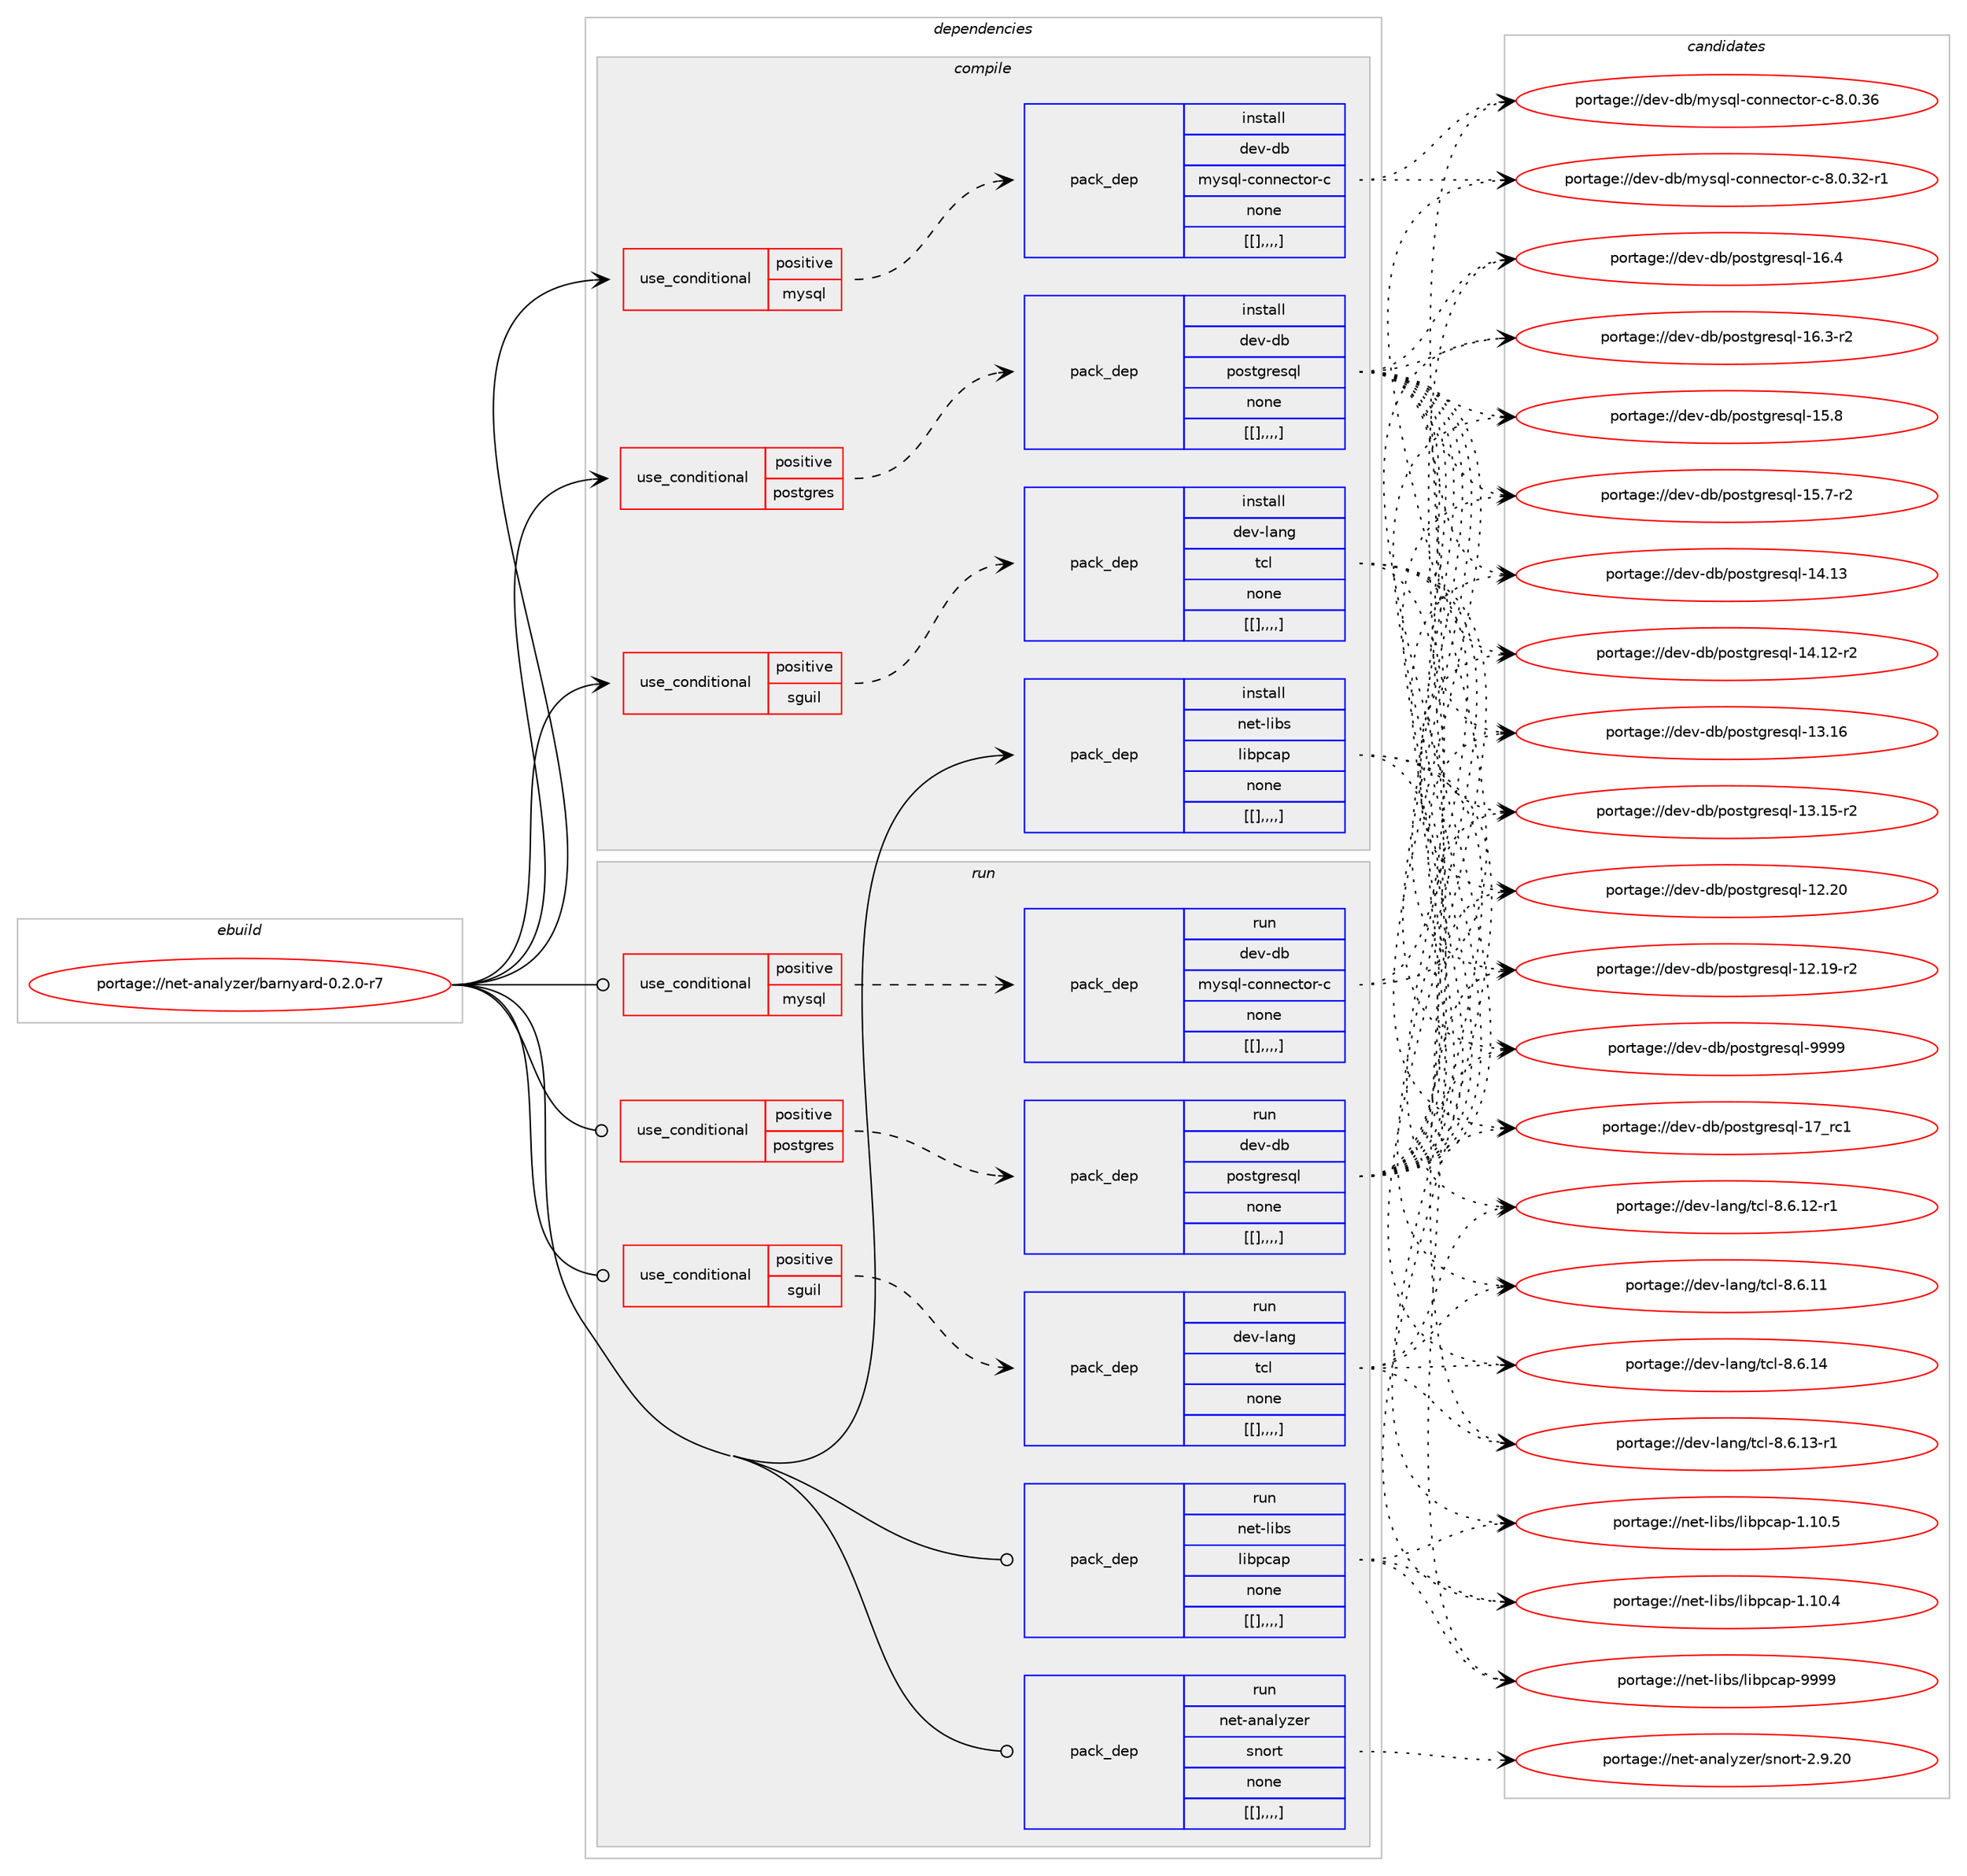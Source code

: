 digraph prolog {

# *************
# Graph options
# *************

newrank=true;
concentrate=true;
compound=true;
graph [rankdir=LR,fontname=Helvetica,fontsize=10,ranksep=1.5];#, ranksep=2.5, nodesep=0.2];
edge  [arrowhead=vee];
node  [fontname=Helvetica,fontsize=10];

# **********
# The ebuild
# **********

subgraph cluster_leftcol {
color=gray;
label=<<i>ebuild</i>>;
id [label="portage://net-analyzer/barnyard-0.2.0-r7", color=red, width=4, href="../net-analyzer/barnyard-0.2.0-r7.svg"];
}

# ****************
# The dependencies
# ****************

subgraph cluster_midcol {
color=gray;
label=<<i>dependencies</i>>;
subgraph cluster_compile {
fillcolor="#eeeeee";
style=filled;
label=<<i>compile</i>>;
subgraph cond90901 {
dependency348198 [label=<<TABLE BORDER="0" CELLBORDER="1" CELLSPACING="0" CELLPADDING="4"><TR><TD ROWSPAN="3" CELLPADDING="10">use_conditional</TD></TR><TR><TD>positive</TD></TR><TR><TD>mysql</TD></TR></TABLE>>, shape=none, color=red];
subgraph pack254716 {
dependency348199 [label=<<TABLE BORDER="0" CELLBORDER="1" CELLSPACING="0" CELLPADDING="4" WIDTH="220"><TR><TD ROWSPAN="6" CELLPADDING="30">pack_dep</TD></TR><TR><TD WIDTH="110">install</TD></TR><TR><TD>dev-db</TD></TR><TR><TD>mysql-connector-c</TD></TR><TR><TD>none</TD></TR><TR><TD>[[],,,,]</TD></TR></TABLE>>, shape=none, color=blue];
}
dependency348198:e -> dependency348199:w [weight=20,style="dashed",arrowhead="vee"];
}
id:e -> dependency348198:w [weight=20,style="solid",arrowhead="vee"];
subgraph cond90902 {
dependency348200 [label=<<TABLE BORDER="0" CELLBORDER="1" CELLSPACING="0" CELLPADDING="4"><TR><TD ROWSPAN="3" CELLPADDING="10">use_conditional</TD></TR><TR><TD>positive</TD></TR><TR><TD>postgres</TD></TR></TABLE>>, shape=none, color=red];
subgraph pack254717 {
dependency348201 [label=<<TABLE BORDER="0" CELLBORDER="1" CELLSPACING="0" CELLPADDING="4" WIDTH="220"><TR><TD ROWSPAN="6" CELLPADDING="30">pack_dep</TD></TR><TR><TD WIDTH="110">install</TD></TR><TR><TD>dev-db</TD></TR><TR><TD>postgresql</TD></TR><TR><TD>none</TD></TR><TR><TD>[[],,,,]</TD></TR></TABLE>>, shape=none, color=blue];
}
dependency348200:e -> dependency348201:w [weight=20,style="dashed",arrowhead="vee"];
}
id:e -> dependency348200:w [weight=20,style="solid",arrowhead="vee"];
subgraph cond90903 {
dependency348202 [label=<<TABLE BORDER="0" CELLBORDER="1" CELLSPACING="0" CELLPADDING="4"><TR><TD ROWSPAN="3" CELLPADDING="10">use_conditional</TD></TR><TR><TD>positive</TD></TR><TR><TD>sguil</TD></TR></TABLE>>, shape=none, color=red];
subgraph pack254718 {
dependency348203 [label=<<TABLE BORDER="0" CELLBORDER="1" CELLSPACING="0" CELLPADDING="4" WIDTH="220"><TR><TD ROWSPAN="6" CELLPADDING="30">pack_dep</TD></TR><TR><TD WIDTH="110">install</TD></TR><TR><TD>dev-lang</TD></TR><TR><TD>tcl</TD></TR><TR><TD>none</TD></TR><TR><TD>[[],,,,]</TD></TR></TABLE>>, shape=none, color=blue];
}
dependency348202:e -> dependency348203:w [weight=20,style="dashed",arrowhead="vee"];
}
id:e -> dependency348202:w [weight=20,style="solid",arrowhead="vee"];
subgraph pack254719 {
dependency348204 [label=<<TABLE BORDER="0" CELLBORDER="1" CELLSPACING="0" CELLPADDING="4" WIDTH="220"><TR><TD ROWSPAN="6" CELLPADDING="30">pack_dep</TD></TR><TR><TD WIDTH="110">install</TD></TR><TR><TD>net-libs</TD></TR><TR><TD>libpcap</TD></TR><TR><TD>none</TD></TR><TR><TD>[[],,,,]</TD></TR></TABLE>>, shape=none, color=blue];
}
id:e -> dependency348204:w [weight=20,style="solid",arrowhead="vee"];
}
subgraph cluster_compileandrun {
fillcolor="#eeeeee";
style=filled;
label=<<i>compile and run</i>>;
}
subgraph cluster_run {
fillcolor="#eeeeee";
style=filled;
label=<<i>run</i>>;
subgraph cond90904 {
dependency348205 [label=<<TABLE BORDER="0" CELLBORDER="1" CELLSPACING="0" CELLPADDING="4"><TR><TD ROWSPAN="3" CELLPADDING="10">use_conditional</TD></TR><TR><TD>positive</TD></TR><TR><TD>mysql</TD></TR></TABLE>>, shape=none, color=red];
subgraph pack254720 {
dependency348206 [label=<<TABLE BORDER="0" CELLBORDER="1" CELLSPACING="0" CELLPADDING="4" WIDTH="220"><TR><TD ROWSPAN="6" CELLPADDING="30">pack_dep</TD></TR><TR><TD WIDTH="110">run</TD></TR><TR><TD>dev-db</TD></TR><TR><TD>mysql-connector-c</TD></TR><TR><TD>none</TD></TR><TR><TD>[[],,,,]</TD></TR></TABLE>>, shape=none, color=blue];
}
dependency348205:e -> dependency348206:w [weight=20,style="dashed",arrowhead="vee"];
}
id:e -> dependency348205:w [weight=20,style="solid",arrowhead="odot"];
subgraph cond90905 {
dependency348207 [label=<<TABLE BORDER="0" CELLBORDER="1" CELLSPACING="0" CELLPADDING="4"><TR><TD ROWSPAN="3" CELLPADDING="10">use_conditional</TD></TR><TR><TD>positive</TD></TR><TR><TD>postgres</TD></TR></TABLE>>, shape=none, color=red];
subgraph pack254721 {
dependency348208 [label=<<TABLE BORDER="0" CELLBORDER="1" CELLSPACING="0" CELLPADDING="4" WIDTH="220"><TR><TD ROWSPAN="6" CELLPADDING="30">pack_dep</TD></TR><TR><TD WIDTH="110">run</TD></TR><TR><TD>dev-db</TD></TR><TR><TD>postgresql</TD></TR><TR><TD>none</TD></TR><TR><TD>[[],,,,]</TD></TR></TABLE>>, shape=none, color=blue];
}
dependency348207:e -> dependency348208:w [weight=20,style="dashed",arrowhead="vee"];
}
id:e -> dependency348207:w [weight=20,style="solid",arrowhead="odot"];
subgraph cond90906 {
dependency348209 [label=<<TABLE BORDER="0" CELLBORDER="1" CELLSPACING="0" CELLPADDING="4"><TR><TD ROWSPAN="3" CELLPADDING="10">use_conditional</TD></TR><TR><TD>positive</TD></TR><TR><TD>sguil</TD></TR></TABLE>>, shape=none, color=red];
subgraph pack254722 {
dependency348210 [label=<<TABLE BORDER="0" CELLBORDER="1" CELLSPACING="0" CELLPADDING="4" WIDTH="220"><TR><TD ROWSPAN="6" CELLPADDING="30">pack_dep</TD></TR><TR><TD WIDTH="110">run</TD></TR><TR><TD>dev-lang</TD></TR><TR><TD>tcl</TD></TR><TR><TD>none</TD></TR><TR><TD>[[],,,,]</TD></TR></TABLE>>, shape=none, color=blue];
}
dependency348209:e -> dependency348210:w [weight=20,style="dashed",arrowhead="vee"];
}
id:e -> dependency348209:w [weight=20,style="solid",arrowhead="odot"];
subgraph pack254723 {
dependency348211 [label=<<TABLE BORDER="0" CELLBORDER="1" CELLSPACING="0" CELLPADDING="4" WIDTH="220"><TR><TD ROWSPAN="6" CELLPADDING="30">pack_dep</TD></TR><TR><TD WIDTH="110">run</TD></TR><TR><TD>net-analyzer</TD></TR><TR><TD>snort</TD></TR><TR><TD>none</TD></TR><TR><TD>[[],,,,]</TD></TR></TABLE>>, shape=none, color=blue];
}
id:e -> dependency348211:w [weight=20,style="solid",arrowhead="odot"];
subgraph pack254724 {
dependency348212 [label=<<TABLE BORDER="0" CELLBORDER="1" CELLSPACING="0" CELLPADDING="4" WIDTH="220"><TR><TD ROWSPAN="6" CELLPADDING="30">pack_dep</TD></TR><TR><TD WIDTH="110">run</TD></TR><TR><TD>net-libs</TD></TR><TR><TD>libpcap</TD></TR><TR><TD>none</TD></TR><TR><TD>[[],,,,]</TD></TR></TABLE>>, shape=none, color=blue];
}
id:e -> dependency348212:w [weight=20,style="solid",arrowhead="odot"];
}
}

# **************
# The candidates
# **************

subgraph cluster_choices {
rank=same;
color=gray;
label=<<i>candidates</i>>;

subgraph choice254716 {
color=black;
nodesep=1;
choice100101118451009847109121115113108459911111011010199116111114459945564648465154 [label="portage://dev-db/mysql-connector-c-8.0.36", color=red, width=4,href="../dev-db/mysql-connector-c-8.0.36.svg"];
choice1001011184510098471091211151131084599111110110101991161111144599455646484651504511449 [label="portage://dev-db/mysql-connector-c-8.0.32-r1", color=red, width=4,href="../dev-db/mysql-connector-c-8.0.32-r1.svg"];
dependency348199:e -> choice100101118451009847109121115113108459911111011010199116111114459945564648465154:w [style=dotted,weight="100"];
dependency348199:e -> choice1001011184510098471091211151131084599111110110101991161111144599455646484651504511449:w [style=dotted,weight="100"];
}
subgraph choice254717 {
color=black;
nodesep=1;
choice1001011184510098471121111151161031141011151131084557575757 [label="portage://dev-db/postgresql-9999", color=red, width=4,href="../dev-db/postgresql-9999.svg"];
choice100101118451009847112111115116103114101115113108454955951149949 [label="portage://dev-db/postgresql-17_rc1", color=red, width=4,href="../dev-db/postgresql-17_rc1.svg"];
choice1001011184510098471121111151161031141011151131084549544652 [label="portage://dev-db/postgresql-16.4", color=red, width=4,href="../dev-db/postgresql-16.4.svg"];
choice10010111845100984711211111511610311410111511310845495446514511450 [label="portage://dev-db/postgresql-16.3-r2", color=red, width=4,href="../dev-db/postgresql-16.3-r2.svg"];
choice1001011184510098471121111151161031141011151131084549534656 [label="portage://dev-db/postgresql-15.8", color=red, width=4,href="../dev-db/postgresql-15.8.svg"];
choice10010111845100984711211111511610311410111511310845495346554511450 [label="portage://dev-db/postgresql-15.7-r2", color=red, width=4,href="../dev-db/postgresql-15.7-r2.svg"];
choice100101118451009847112111115116103114101115113108454952464951 [label="portage://dev-db/postgresql-14.13", color=red, width=4,href="../dev-db/postgresql-14.13.svg"];
choice1001011184510098471121111151161031141011151131084549524649504511450 [label="portage://dev-db/postgresql-14.12-r2", color=red, width=4,href="../dev-db/postgresql-14.12-r2.svg"];
choice100101118451009847112111115116103114101115113108454951464954 [label="portage://dev-db/postgresql-13.16", color=red, width=4,href="../dev-db/postgresql-13.16.svg"];
choice1001011184510098471121111151161031141011151131084549514649534511450 [label="portage://dev-db/postgresql-13.15-r2", color=red, width=4,href="../dev-db/postgresql-13.15-r2.svg"];
choice100101118451009847112111115116103114101115113108454950465048 [label="portage://dev-db/postgresql-12.20", color=red, width=4,href="../dev-db/postgresql-12.20.svg"];
choice1001011184510098471121111151161031141011151131084549504649574511450 [label="portage://dev-db/postgresql-12.19-r2", color=red, width=4,href="../dev-db/postgresql-12.19-r2.svg"];
dependency348201:e -> choice1001011184510098471121111151161031141011151131084557575757:w [style=dotted,weight="100"];
dependency348201:e -> choice100101118451009847112111115116103114101115113108454955951149949:w [style=dotted,weight="100"];
dependency348201:e -> choice1001011184510098471121111151161031141011151131084549544652:w [style=dotted,weight="100"];
dependency348201:e -> choice10010111845100984711211111511610311410111511310845495446514511450:w [style=dotted,weight="100"];
dependency348201:e -> choice1001011184510098471121111151161031141011151131084549534656:w [style=dotted,weight="100"];
dependency348201:e -> choice10010111845100984711211111511610311410111511310845495346554511450:w [style=dotted,weight="100"];
dependency348201:e -> choice100101118451009847112111115116103114101115113108454952464951:w [style=dotted,weight="100"];
dependency348201:e -> choice1001011184510098471121111151161031141011151131084549524649504511450:w [style=dotted,weight="100"];
dependency348201:e -> choice100101118451009847112111115116103114101115113108454951464954:w [style=dotted,weight="100"];
dependency348201:e -> choice1001011184510098471121111151161031141011151131084549514649534511450:w [style=dotted,weight="100"];
dependency348201:e -> choice100101118451009847112111115116103114101115113108454950465048:w [style=dotted,weight="100"];
dependency348201:e -> choice1001011184510098471121111151161031141011151131084549504649574511450:w [style=dotted,weight="100"];
}
subgraph choice254718 {
color=black;
nodesep=1;
choice1001011184510897110103471169910845564654464952 [label="portage://dev-lang/tcl-8.6.14", color=red, width=4,href="../dev-lang/tcl-8.6.14.svg"];
choice10010111845108971101034711699108455646544649514511449 [label="portage://dev-lang/tcl-8.6.13-r1", color=red, width=4,href="../dev-lang/tcl-8.6.13-r1.svg"];
choice10010111845108971101034711699108455646544649504511449 [label="portage://dev-lang/tcl-8.6.12-r1", color=red, width=4,href="../dev-lang/tcl-8.6.12-r1.svg"];
choice1001011184510897110103471169910845564654464949 [label="portage://dev-lang/tcl-8.6.11", color=red, width=4,href="../dev-lang/tcl-8.6.11.svg"];
dependency348203:e -> choice1001011184510897110103471169910845564654464952:w [style=dotted,weight="100"];
dependency348203:e -> choice10010111845108971101034711699108455646544649514511449:w [style=dotted,weight="100"];
dependency348203:e -> choice10010111845108971101034711699108455646544649504511449:w [style=dotted,weight="100"];
dependency348203:e -> choice1001011184510897110103471169910845564654464949:w [style=dotted,weight="100"];
}
subgraph choice254719 {
color=black;
nodesep=1;
choice1101011164510810598115471081059811299971124557575757 [label="portage://net-libs/libpcap-9999", color=red, width=4,href="../net-libs/libpcap-9999.svg"];
choice11010111645108105981154710810598112999711245494649484653 [label="portage://net-libs/libpcap-1.10.5", color=red, width=4,href="../net-libs/libpcap-1.10.5.svg"];
choice11010111645108105981154710810598112999711245494649484652 [label="portage://net-libs/libpcap-1.10.4", color=red, width=4,href="../net-libs/libpcap-1.10.4.svg"];
dependency348204:e -> choice1101011164510810598115471081059811299971124557575757:w [style=dotted,weight="100"];
dependency348204:e -> choice11010111645108105981154710810598112999711245494649484653:w [style=dotted,weight="100"];
dependency348204:e -> choice11010111645108105981154710810598112999711245494649484652:w [style=dotted,weight="100"];
}
subgraph choice254720 {
color=black;
nodesep=1;
choice100101118451009847109121115113108459911111011010199116111114459945564648465154 [label="portage://dev-db/mysql-connector-c-8.0.36", color=red, width=4,href="../dev-db/mysql-connector-c-8.0.36.svg"];
choice1001011184510098471091211151131084599111110110101991161111144599455646484651504511449 [label="portage://dev-db/mysql-connector-c-8.0.32-r1", color=red, width=4,href="../dev-db/mysql-connector-c-8.0.32-r1.svg"];
dependency348206:e -> choice100101118451009847109121115113108459911111011010199116111114459945564648465154:w [style=dotted,weight="100"];
dependency348206:e -> choice1001011184510098471091211151131084599111110110101991161111144599455646484651504511449:w [style=dotted,weight="100"];
}
subgraph choice254721 {
color=black;
nodesep=1;
choice1001011184510098471121111151161031141011151131084557575757 [label="portage://dev-db/postgresql-9999", color=red, width=4,href="../dev-db/postgresql-9999.svg"];
choice100101118451009847112111115116103114101115113108454955951149949 [label="portage://dev-db/postgresql-17_rc1", color=red, width=4,href="../dev-db/postgresql-17_rc1.svg"];
choice1001011184510098471121111151161031141011151131084549544652 [label="portage://dev-db/postgresql-16.4", color=red, width=4,href="../dev-db/postgresql-16.4.svg"];
choice10010111845100984711211111511610311410111511310845495446514511450 [label="portage://dev-db/postgresql-16.3-r2", color=red, width=4,href="../dev-db/postgresql-16.3-r2.svg"];
choice1001011184510098471121111151161031141011151131084549534656 [label="portage://dev-db/postgresql-15.8", color=red, width=4,href="../dev-db/postgresql-15.8.svg"];
choice10010111845100984711211111511610311410111511310845495346554511450 [label="portage://dev-db/postgresql-15.7-r2", color=red, width=4,href="../dev-db/postgresql-15.7-r2.svg"];
choice100101118451009847112111115116103114101115113108454952464951 [label="portage://dev-db/postgresql-14.13", color=red, width=4,href="../dev-db/postgresql-14.13.svg"];
choice1001011184510098471121111151161031141011151131084549524649504511450 [label="portage://dev-db/postgresql-14.12-r2", color=red, width=4,href="../dev-db/postgresql-14.12-r2.svg"];
choice100101118451009847112111115116103114101115113108454951464954 [label="portage://dev-db/postgresql-13.16", color=red, width=4,href="../dev-db/postgresql-13.16.svg"];
choice1001011184510098471121111151161031141011151131084549514649534511450 [label="portage://dev-db/postgresql-13.15-r2", color=red, width=4,href="../dev-db/postgresql-13.15-r2.svg"];
choice100101118451009847112111115116103114101115113108454950465048 [label="portage://dev-db/postgresql-12.20", color=red, width=4,href="../dev-db/postgresql-12.20.svg"];
choice1001011184510098471121111151161031141011151131084549504649574511450 [label="portage://dev-db/postgresql-12.19-r2", color=red, width=4,href="../dev-db/postgresql-12.19-r2.svg"];
dependency348208:e -> choice1001011184510098471121111151161031141011151131084557575757:w [style=dotted,weight="100"];
dependency348208:e -> choice100101118451009847112111115116103114101115113108454955951149949:w [style=dotted,weight="100"];
dependency348208:e -> choice1001011184510098471121111151161031141011151131084549544652:w [style=dotted,weight="100"];
dependency348208:e -> choice10010111845100984711211111511610311410111511310845495446514511450:w [style=dotted,weight="100"];
dependency348208:e -> choice1001011184510098471121111151161031141011151131084549534656:w [style=dotted,weight="100"];
dependency348208:e -> choice10010111845100984711211111511610311410111511310845495346554511450:w [style=dotted,weight="100"];
dependency348208:e -> choice100101118451009847112111115116103114101115113108454952464951:w [style=dotted,weight="100"];
dependency348208:e -> choice1001011184510098471121111151161031141011151131084549524649504511450:w [style=dotted,weight="100"];
dependency348208:e -> choice100101118451009847112111115116103114101115113108454951464954:w [style=dotted,weight="100"];
dependency348208:e -> choice1001011184510098471121111151161031141011151131084549514649534511450:w [style=dotted,weight="100"];
dependency348208:e -> choice100101118451009847112111115116103114101115113108454950465048:w [style=dotted,weight="100"];
dependency348208:e -> choice1001011184510098471121111151161031141011151131084549504649574511450:w [style=dotted,weight="100"];
}
subgraph choice254722 {
color=black;
nodesep=1;
choice1001011184510897110103471169910845564654464952 [label="portage://dev-lang/tcl-8.6.14", color=red, width=4,href="../dev-lang/tcl-8.6.14.svg"];
choice10010111845108971101034711699108455646544649514511449 [label="portage://dev-lang/tcl-8.6.13-r1", color=red, width=4,href="../dev-lang/tcl-8.6.13-r1.svg"];
choice10010111845108971101034711699108455646544649504511449 [label="portage://dev-lang/tcl-8.6.12-r1", color=red, width=4,href="../dev-lang/tcl-8.6.12-r1.svg"];
choice1001011184510897110103471169910845564654464949 [label="portage://dev-lang/tcl-8.6.11", color=red, width=4,href="../dev-lang/tcl-8.6.11.svg"];
dependency348210:e -> choice1001011184510897110103471169910845564654464952:w [style=dotted,weight="100"];
dependency348210:e -> choice10010111845108971101034711699108455646544649514511449:w [style=dotted,weight="100"];
dependency348210:e -> choice10010111845108971101034711699108455646544649504511449:w [style=dotted,weight="100"];
dependency348210:e -> choice1001011184510897110103471169910845564654464949:w [style=dotted,weight="100"];
}
subgraph choice254723 {
color=black;
nodesep=1;
choice1101011164597110971081211221011144711511011111411645504657465048 [label="portage://net-analyzer/snort-2.9.20", color=red, width=4,href="../net-analyzer/snort-2.9.20.svg"];
dependency348211:e -> choice1101011164597110971081211221011144711511011111411645504657465048:w [style=dotted,weight="100"];
}
subgraph choice254724 {
color=black;
nodesep=1;
choice1101011164510810598115471081059811299971124557575757 [label="portage://net-libs/libpcap-9999", color=red, width=4,href="../net-libs/libpcap-9999.svg"];
choice11010111645108105981154710810598112999711245494649484653 [label="portage://net-libs/libpcap-1.10.5", color=red, width=4,href="../net-libs/libpcap-1.10.5.svg"];
choice11010111645108105981154710810598112999711245494649484652 [label="portage://net-libs/libpcap-1.10.4", color=red, width=4,href="../net-libs/libpcap-1.10.4.svg"];
dependency348212:e -> choice1101011164510810598115471081059811299971124557575757:w [style=dotted,weight="100"];
dependency348212:e -> choice11010111645108105981154710810598112999711245494649484653:w [style=dotted,weight="100"];
dependency348212:e -> choice11010111645108105981154710810598112999711245494649484652:w [style=dotted,weight="100"];
}
}

}
